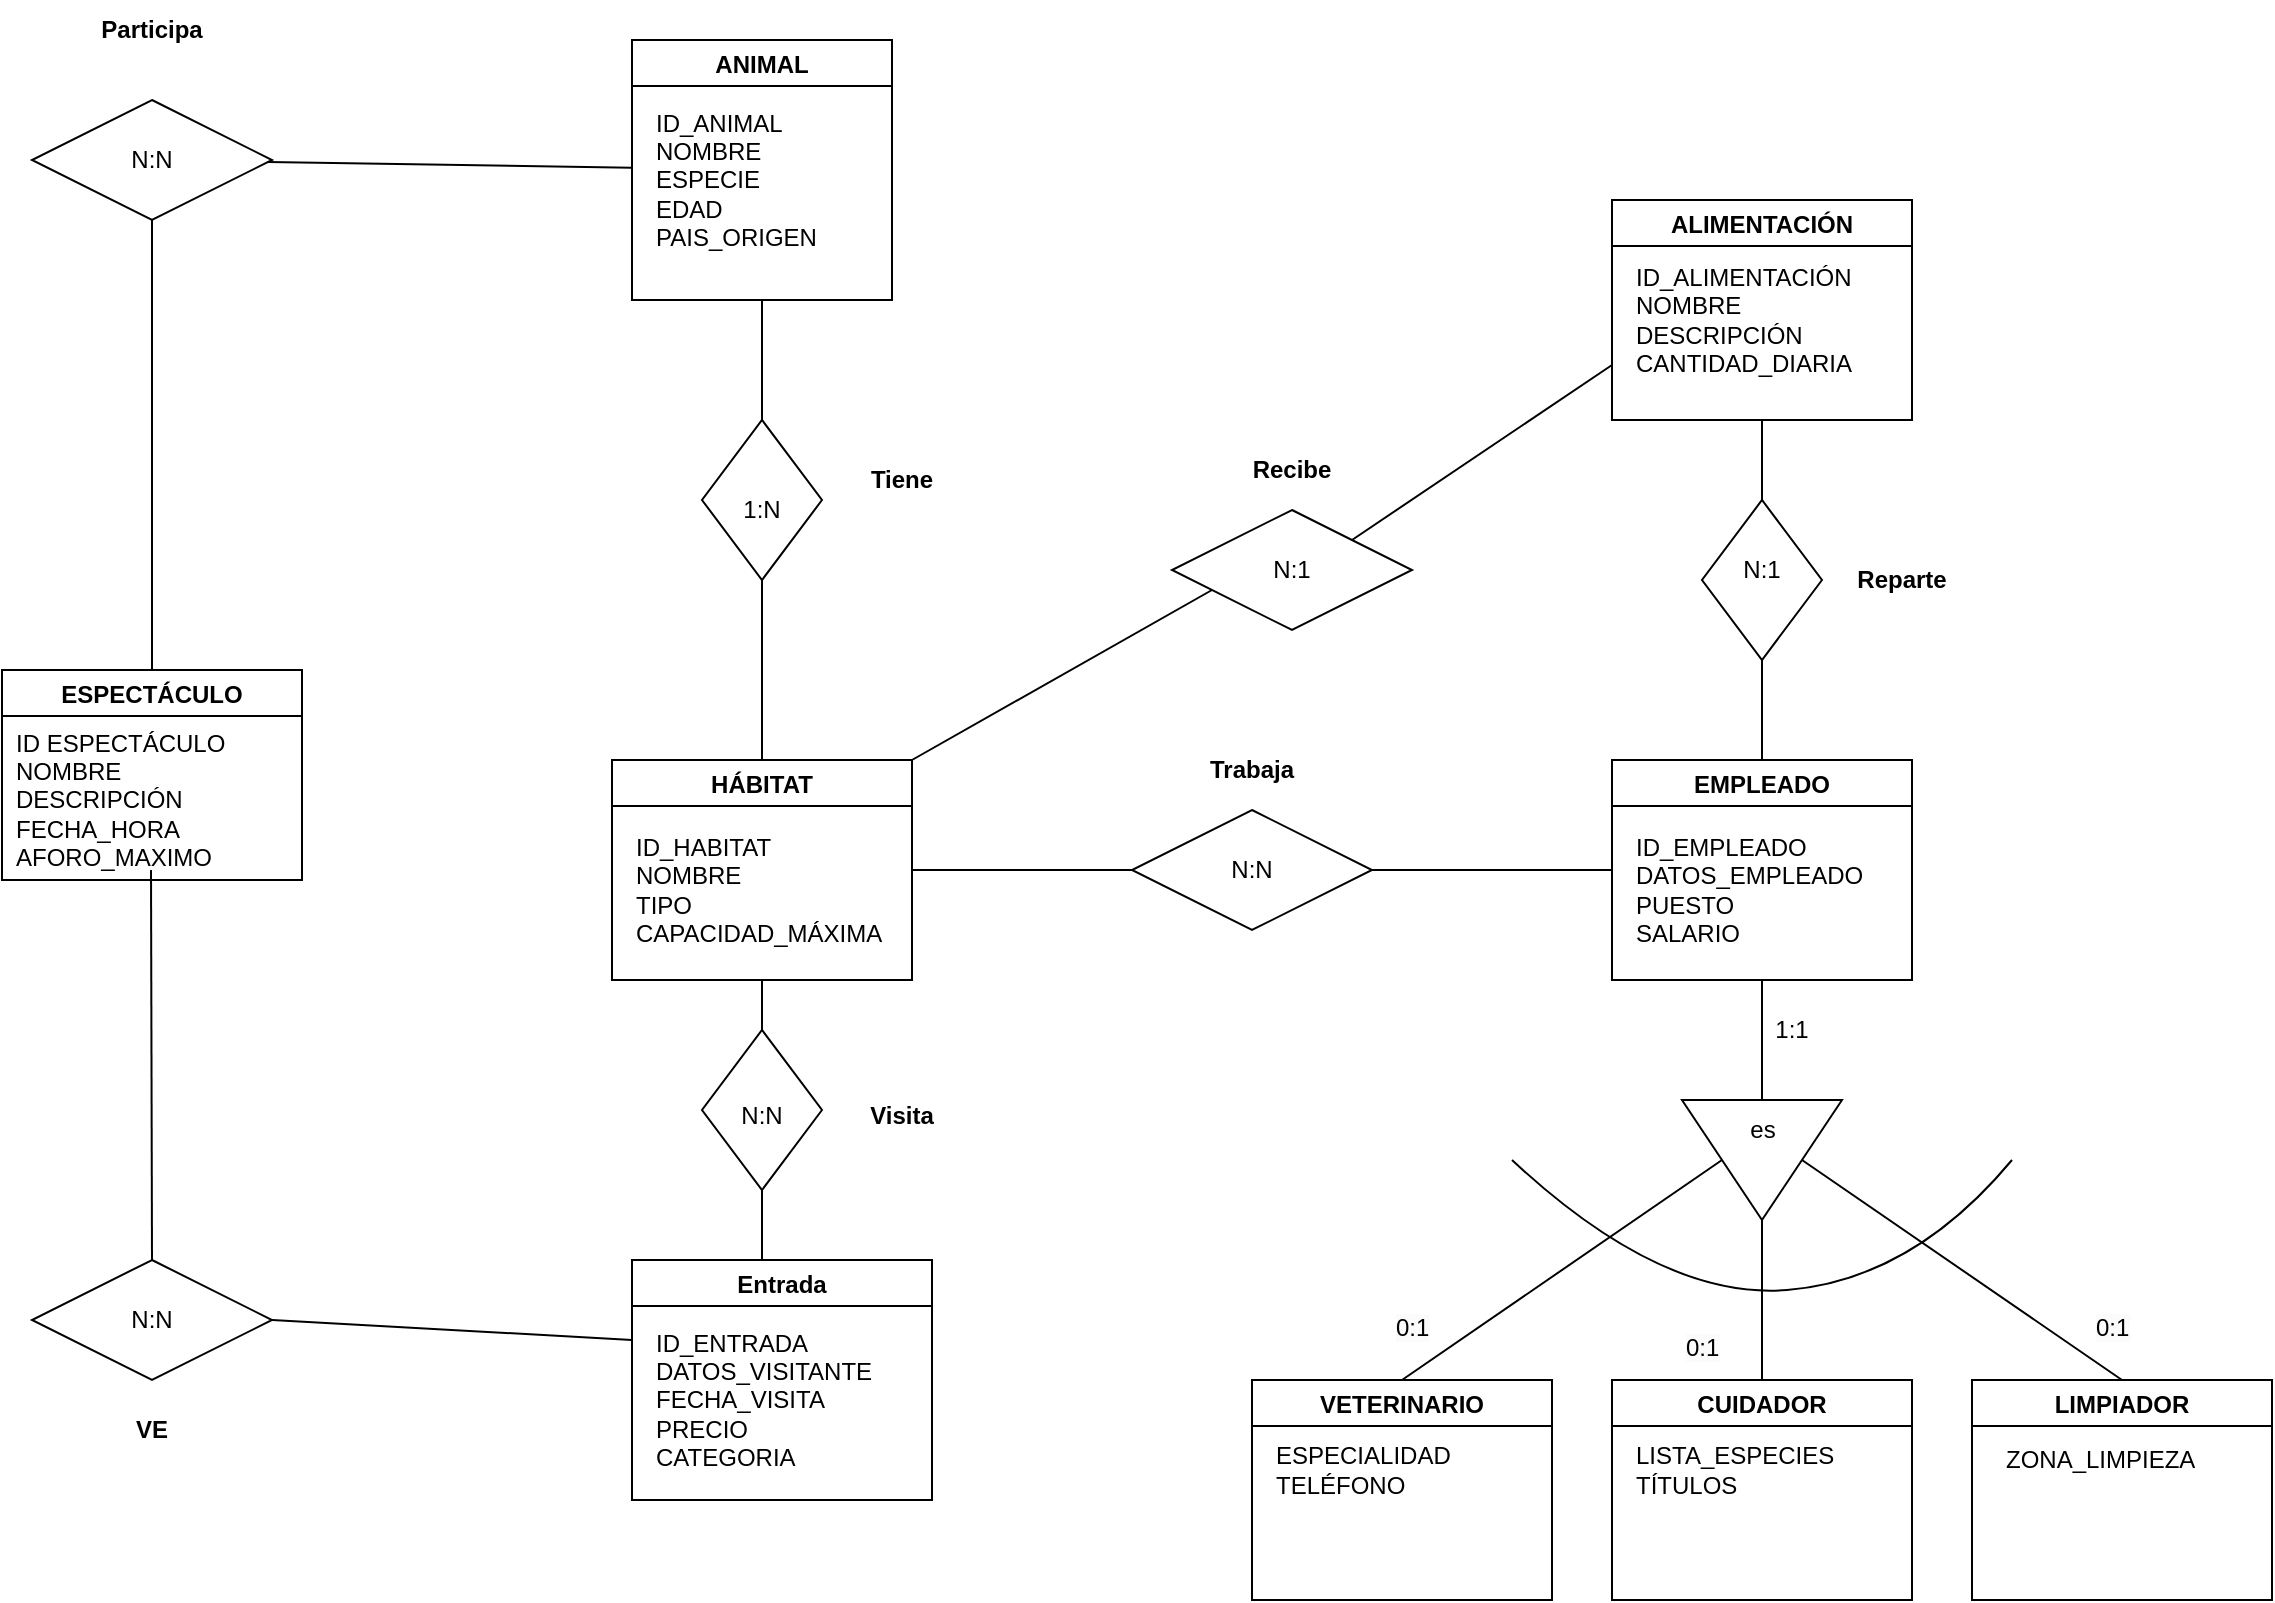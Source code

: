 <mxfile version="15.4.0" type="device"><diagram id="C5RBs43oDa-KdzZeNtuy" name="Page-1"><mxGraphModel dx="1679" dy="494" grid="1" gridSize="10" guides="1" tooltips="1" connect="1" arrows="1" fold="1" page="1" pageScale="1" pageWidth="827" pageHeight="1169" math="0" shadow="0"><root><mxCell id="WIyWlLk6GJQsqaUBKTNV-0"/><mxCell id="WIyWlLk6GJQsqaUBKTNV-1" parent="WIyWlLk6GJQsqaUBKTNV-0"/><mxCell id="YxoIRfYuSTvwmyHmI72a-3" value="ANIMAL" style="swimlane;" parent="WIyWlLk6GJQsqaUBKTNV-1" vertex="1"><mxGeometry x="170" y="120" width="130" height="130" as="geometry"><mxRectangle x="60" y="50" width="70" height="23" as="alternateBounds"/></mxGeometry></mxCell><mxCell id="YxoIRfYuSTvwmyHmI72a-7" value="ID_ANIMAL&lt;br&gt;NOMBRE&lt;br&gt;ESPECIE&lt;br&gt;EDAD&lt;br&gt;PAIS_ORIGEN" style="text;html=1;align=left;verticalAlign=middle;resizable=0;points=[];autosize=1;strokeColor=none;fillColor=none;" parent="YxoIRfYuSTvwmyHmI72a-3" vertex="1"><mxGeometry x="10" y="30" width="100" height="80" as="geometry"/></mxCell><mxCell id="YxoIRfYuSTvwmyHmI72a-8" value="HÁBITAT" style="swimlane;" parent="WIyWlLk6GJQsqaUBKTNV-1" vertex="1"><mxGeometry x="160" y="480" width="150" height="110" as="geometry"><mxRectangle x="200" y="50" width="80" height="23" as="alternateBounds"/></mxGeometry></mxCell><mxCell id="YxoIRfYuSTvwmyHmI72a-9" value="ID_HABITAT&lt;br&gt;NOMBRE&lt;br&gt;TIPO&lt;br&gt;CAPACIDAD_MÁXIMA" style="text;html=1;strokeColor=none;fillColor=none;align=left;verticalAlign=middle;whiteSpace=wrap;rounded=0;" parent="YxoIRfYuSTvwmyHmI72a-8" vertex="1"><mxGeometry x="10" y="25" width="130" height="80" as="geometry"/></mxCell><mxCell id="YxoIRfYuSTvwmyHmI72a-10" value="ALIMENTACIÓN" style="swimlane;" parent="WIyWlLk6GJQsqaUBKTNV-1" vertex="1"><mxGeometry x="660" y="200" width="150" height="110" as="geometry"><mxRectangle x="400" y="50" width="120" height="23" as="alternateBounds"/></mxGeometry></mxCell><mxCell id="YxoIRfYuSTvwmyHmI72a-11" value="ID_ALIMENTACIÓN&amp;nbsp;&lt;br&gt;NOMBRE&lt;br&gt;DESCRIPCIÓN&lt;br&gt;CANTIDAD_DIARIA" style="text;html=1;align=left;verticalAlign=middle;resizable=0;points=[];autosize=1;strokeColor=none;fillColor=none;" parent="YxoIRfYuSTvwmyHmI72a-10" vertex="1"><mxGeometry x="10" y="30" width="130" height="60" as="geometry"/></mxCell><mxCell id="YxoIRfYuSTvwmyHmI72a-12" value="EMPLEADO" style="swimlane;" parent="WIyWlLk6GJQsqaUBKTNV-1" vertex="1"><mxGeometry x="660" y="480" width="150" height="110" as="geometry"><mxRectangle x="640" y="50" width="100" height="23" as="alternateBounds"/></mxGeometry></mxCell><mxCell id="YxoIRfYuSTvwmyHmI72a-13" value="ID_EMPLEADO&lt;br&gt;DATOS_EMPLEADO&lt;br&gt;PUESTO&lt;br&gt;SALARIO" style="text;html=1;align=left;verticalAlign=middle;resizable=0;points=[];autosize=1;strokeColor=none;fillColor=none;" parent="YxoIRfYuSTvwmyHmI72a-12" vertex="1"><mxGeometry x="10" y="35" width="130" height="60" as="geometry"/></mxCell><mxCell id="YxoIRfYuSTvwmyHmI72a-14" value="ESPECTÁCULO" style="swimlane;" parent="WIyWlLk6GJQsqaUBKTNV-1" vertex="1"><mxGeometry x="-145" y="435" width="150" height="105" as="geometry"><mxRectangle x="170" y="250" width="120" height="23" as="alternateBounds"/></mxGeometry></mxCell><mxCell id="YxoIRfYuSTvwmyHmI72a-16" value="ID ESPECTÁCULO&lt;br&gt;NOMBRE&lt;br&gt;DESCRIPCIÓN&lt;br&gt;FECHA_HORA&lt;br&gt;AFORO_MAXIMO" style="text;html=1;align=left;verticalAlign=middle;resizable=0;points=[];autosize=1;strokeColor=none;fillColor=none;" parent="YxoIRfYuSTvwmyHmI72a-14" vertex="1"><mxGeometry x="5" y="25" width="120" height="80" as="geometry"/></mxCell><mxCell id="vBIdpSivlz-trKIh2wIM-1" value="" style="endArrow=none;html=1;rounded=0;entryX=0.5;entryY=0;entryDx=0;entryDy=0;" parent="WIyWlLk6GJQsqaUBKTNV-1" source="vBIdpSivlz-trKIh2wIM-16" edge="1"><mxGeometry relative="1" as="geometry"><mxPoint x="430" y="530" as="sourcePoint"/><mxPoint x="235" y="730" as="targetPoint"/></mxGeometry></mxCell><mxCell id="vBIdpSivlz-trKIh2wIM-2" value="" style="endArrow=none;html=1;rounded=0;" parent="WIyWlLk6GJQsqaUBKTNV-1" source="vBIdpSivlz-trKIh2wIM-23" target="YxoIRfYuSTvwmyHmI72a-10" edge="1"><mxGeometry relative="1" as="geometry"><mxPoint x="470" y="434" as="sourcePoint"/><mxPoint x="565" y="495" as="targetPoint"/></mxGeometry></mxCell><mxCell id="vBIdpSivlz-trKIh2wIM-3" value="" style="endArrow=none;html=1;rounded=0;" parent="WIyWlLk6GJQsqaUBKTNV-1" source="vBIdpSivlz-trKIh2wIM-29" target="YxoIRfYuSTvwmyHmI72a-14" edge="1"><mxGeometry relative="1" as="geometry"><mxPoint x="480" y="444" as="sourcePoint"/><mxPoint x="575" y="505" as="targetPoint"/></mxGeometry></mxCell><mxCell id="vBIdpSivlz-trKIh2wIM-4" value="" style="endArrow=none;html=1;rounded=0;entryX=0.5;entryY=0;entryDx=0;entryDy=0;" parent="WIyWlLk6GJQsqaUBKTNV-1" source="YxoIRfYuSTvwmyHmI72a-3" target="YxoIRfYuSTvwmyHmI72a-8" edge="1"><mxGeometry relative="1" as="geometry"><mxPoint x="490" y="454" as="sourcePoint"/><mxPoint x="585" y="515" as="targetPoint"/></mxGeometry></mxCell><mxCell id="vBIdpSivlz-trKIh2wIM-6" value="" style="endArrow=none;html=1;rounded=0;entryX=0;entryY=0.5;entryDx=0;entryDy=0;exitX=1;exitY=0.5;exitDx=0;exitDy=0;" parent="WIyWlLk6GJQsqaUBKTNV-1" source="vBIdpSivlz-trKIh2wIM-14" target="YxoIRfYuSTvwmyHmI72a-12" edge="1"><mxGeometry relative="1" as="geometry"><mxPoint x="510" y="544" as="sourcePoint"/><mxPoint x="605" y="605" as="targetPoint"/></mxGeometry></mxCell><mxCell id="vBIdpSivlz-trKIh2wIM-7" value="" style="endArrow=none;html=1;rounded=0;entryX=0;entryY=0.75;entryDx=0;entryDy=0;exitX=1;exitY=0;exitDx=0;exitDy=0;" parent="WIyWlLk6GJQsqaUBKTNV-1" source="vBIdpSivlz-trKIh2wIM-27" target="YxoIRfYuSTvwmyHmI72a-10" edge="1"><mxGeometry relative="1" as="geometry"><mxPoint x="520" y="484" as="sourcePoint"/><mxPoint x="615" y="545" as="targetPoint"/></mxGeometry></mxCell><mxCell id="vBIdpSivlz-trKIh2wIM-15" value="" style="endArrow=none;html=1;rounded=0;entryX=0;entryY=0.5;entryDx=0;entryDy=0;exitX=1;exitY=0.5;exitDx=0;exitDy=0;" parent="WIyWlLk6GJQsqaUBKTNV-1" source="YxoIRfYuSTvwmyHmI72a-8" target="vBIdpSivlz-trKIh2wIM-14" edge="1"><mxGeometry relative="1" as="geometry"><mxPoint x="310" y="465" as="sourcePoint"/><mxPoint x="660" y="465" as="targetPoint"/></mxGeometry></mxCell><mxCell id="vBIdpSivlz-trKIh2wIM-14" value="N:N" style="shape=rhombus;perimeter=rhombusPerimeter;whiteSpace=wrap;html=1;align=center;" parent="WIyWlLk6GJQsqaUBKTNV-1" vertex="1"><mxGeometry x="420" y="505" width="120" height="60" as="geometry"/></mxCell><mxCell id="vBIdpSivlz-trKIh2wIM-19" value="" style="endArrow=none;html=1;rounded=0;entryX=0;entryY=0.5;entryDx=0;entryDy=0;" parent="WIyWlLk6GJQsqaUBKTNV-1" source="YxoIRfYuSTvwmyHmI72a-8" target="vBIdpSivlz-trKIh2wIM-16" edge="1"><mxGeometry relative="1" as="geometry"><mxPoint x="235" y="590" as="sourcePoint"/><mxPoint x="235" y="730" as="targetPoint"/></mxGeometry></mxCell><mxCell id="vBIdpSivlz-trKIh2wIM-16" value="" style="shape=rhombus;perimeter=rhombusPerimeter;whiteSpace=wrap;html=1;align=center;rotation=90;" parent="WIyWlLk6GJQsqaUBKTNV-1" vertex="1"><mxGeometry x="195" y="625" width="80" height="60" as="geometry"/></mxCell><mxCell id="vBIdpSivlz-trKIh2wIM-20" value="&#10;&lt;span style=&quot;color: rgb(0, 0, 0); font-family: Helvetica; font-size: 12px; font-style: normal; font-variant-ligatures: normal; font-variant-caps: normal; font-weight: 400; letter-spacing: normal; orphans: 2; text-align: center; text-indent: 0px; text-transform: none; widows: 2; word-spacing: 0px; -webkit-text-stroke-width: 0px; background-color: rgb(255, 255, 255); text-decoration-thickness: initial; text-decoration-style: initial; text-decoration-color: initial; float: none; display: inline !important;&quot;&gt;N:N&lt;/span&gt;&#10;&#10;" style="text;html=1;strokeColor=none;fillColor=none;align=center;verticalAlign=middle;whiteSpace=wrap;rounded=0;" parent="WIyWlLk6GJQsqaUBKTNV-1" vertex="1"><mxGeometry x="205" y="650" width="60" height="30" as="geometry"/></mxCell><mxCell id="vBIdpSivlz-trKIh2wIM-21" value="" style="shape=rhombus;perimeter=rhombusPerimeter;whiteSpace=wrap;html=1;align=center;rotation=90;" parent="WIyWlLk6GJQsqaUBKTNV-1" vertex="1"><mxGeometry x="195" y="320" width="80" height="60" as="geometry"/></mxCell><mxCell id="vBIdpSivlz-trKIh2wIM-22" value="1:N" style="text;html=1;strokeColor=none;fillColor=none;align=center;verticalAlign=middle;whiteSpace=wrap;rounded=0;" parent="WIyWlLk6GJQsqaUBKTNV-1" vertex="1"><mxGeometry x="205" y="340" width="60" height="30" as="geometry"/></mxCell><mxCell id="vBIdpSivlz-trKIh2wIM-25" value="" style="endArrow=none;html=1;rounded=0;" parent="WIyWlLk6GJQsqaUBKTNV-1" source="YxoIRfYuSTvwmyHmI72a-12" target="vBIdpSivlz-trKIh2wIM-23" edge="1"><mxGeometry relative="1" as="geometry"><mxPoint x="735" y="480" as="sourcePoint"/><mxPoint x="735" y="310" as="targetPoint"/></mxGeometry></mxCell><mxCell id="vBIdpSivlz-trKIh2wIM-23" value="" style="shape=rhombus;perimeter=rhombusPerimeter;whiteSpace=wrap;html=1;align=center;rotation=90;" parent="WIyWlLk6GJQsqaUBKTNV-1" vertex="1"><mxGeometry x="695" y="360" width="80" height="60" as="geometry"/></mxCell><mxCell id="vBIdpSivlz-trKIh2wIM-26" value="N:1" style="text;html=1;strokeColor=none;fillColor=none;align=center;verticalAlign=middle;whiteSpace=wrap;rounded=0;" parent="WIyWlLk6GJQsqaUBKTNV-1" vertex="1"><mxGeometry x="705" y="370" width="60" height="30" as="geometry"/></mxCell><mxCell id="vBIdpSivlz-trKIh2wIM-28" value="" style="endArrow=none;html=1;rounded=0;entryX=0;entryY=0.75;entryDx=0;entryDy=0;exitX=1;exitY=0;exitDx=0;exitDy=0;" parent="WIyWlLk6GJQsqaUBKTNV-1" source="YxoIRfYuSTvwmyHmI72a-8" target="vBIdpSivlz-trKIh2wIM-27" edge="1"><mxGeometry relative="1" as="geometry"><mxPoint x="310" y="480" as="sourcePoint"/><mxPoint x="660" y="283" as="targetPoint"/></mxGeometry></mxCell><mxCell id="vBIdpSivlz-trKIh2wIM-27" value="N:1" style="shape=rhombus;perimeter=rhombusPerimeter;whiteSpace=wrap;html=1;align=center;" parent="WIyWlLk6GJQsqaUBKTNV-1" vertex="1"><mxGeometry x="440" y="355" width="120" height="60" as="geometry"/></mxCell><mxCell id="vBIdpSivlz-trKIh2wIM-30" value="" style="endArrow=none;html=1;rounded=0;" parent="WIyWlLk6GJQsqaUBKTNV-1" source="YxoIRfYuSTvwmyHmI72a-3" target="vBIdpSivlz-trKIh2wIM-29" edge="1"><mxGeometry relative="1" as="geometry"><mxPoint x="300" y="173" as="sourcePoint"/><mxPoint x="660" y="104" as="targetPoint"/></mxGeometry></mxCell><mxCell id="vBIdpSivlz-trKIh2wIM-29" value="N:N" style="shape=rhombus;perimeter=rhombusPerimeter;whiteSpace=wrap;html=1;align=center;" parent="WIyWlLk6GJQsqaUBKTNV-1" vertex="1"><mxGeometry x="-130" y="150" width="120" height="60" as="geometry"/></mxCell><mxCell id="vBIdpSivlz-trKIh2wIM-31" value="VETERINARIO" style="swimlane;" parent="WIyWlLk6GJQsqaUBKTNV-1" vertex="1"><mxGeometry x="480" y="790" width="150" height="110" as="geometry"><mxRectangle x="640" y="50" width="100" height="23" as="alternateBounds"/></mxGeometry></mxCell><mxCell id="vBIdpSivlz-trKIh2wIM-32" value="ESPECIALIDAD&lt;br&gt;TELÉFONO" style="text;html=1;align=left;verticalAlign=middle;resizable=0;points=[];autosize=1;strokeColor=none;fillColor=none;" parent="vBIdpSivlz-trKIh2wIM-31" vertex="1"><mxGeometry x="10" y="25" width="110" height="40" as="geometry"/></mxCell><mxCell id="vBIdpSivlz-trKIh2wIM-33" value="CUIDADOR" style="swimlane;" parent="WIyWlLk6GJQsqaUBKTNV-1" vertex="1"><mxGeometry x="660" y="790" width="150" height="110" as="geometry"><mxRectangle x="640" y="50" width="100" height="23" as="alternateBounds"/></mxGeometry></mxCell><mxCell id="vBIdpSivlz-trKIh2wIM-43" value="LISTA_ESPECIES&lt;br&gt;TÍTULOS&lt;br&gt;" style="text;html=1;align=left;verticalAlign=middle;resizable=0;points=[];autosize=1;strokeColor=none;fillColor=none;" parent="vBIdpSivlz-trKIh2wIM-33" vertex="1"><mxGeometry x="10" y="25" width="120" height="40" as="geometry"/></mxCell><mxCell id="vBIdpSivlz-trKIh2wIM-35" value="LIMPIADOR" style="swimlane;" parent="WIyWlLk6GJQsqaUBKTNV-1" vertex="1"><mxGeometry x="840" y="790" width="150" height="110" as="geometry"><mxRectangle x="640" y="50" width="100" height="23" as="alternateBounds"/></mxGeometry></mxCell><mxCell id="vBIdpSivlz-trKIh2wIM-36" value="ZONA_LIMPIEZA" style="text;html=1;align=left;verticalAlign=middle;resizable=0;points=[];autosize=1;strokeColor=none;fillColor=none;" parent="vBIdpSivlz-trKIh2wIM-35" vertex="1"><mxGeometry x="15" y="25" width="120" height="30" as="geometry"/></mxCell><mxCell id="vBIdpSivlz-trKIh2wIM-37" value="" style="triangle;whiteSpace=wrap;html=1;rotation=90;" parent="WIyWlLk6GJQsqaUBKTNV-1" vertex="1"><mxGeometry x="705" y="640" width="60" height="80" as="geometry"/></mxCell><mxCell id="vBIdpSivlz-trKIh2wIM-38" value="es" style="text;html=1;strokeColor=none;fillColor=none;align=center;verticalAlign=middle;whiteSpace=wrap;rounded=0;" parent="WIyWlLk6GJQsqaUBKTNV-1" vertex="1"><mxGeometry x="717.5" y="657.5" width="35" height="15" as="geometry"/></mxCell><mxCell id="vBIdpSivlz-trKIh2wIM-39" value="" style="endArrow=none;html=1;rounded=0;entryX=0.5;entryY=1;entryDx=0;entryDy=0;exitX=0;exitY=0.5;exitDx=0;exitDy=0;" parent="WIyWlLk6GJQsqaUBKTNV-1" source="vBIdpSivlz-trKIh2wIM-37" target="YxoIRfYuSTvwmyHmI72a-12" edge="1"><mxGeometry relative="1" as="geometry"><mxPoint x="550" y="545" as="sourcePoint"/><mxPoint x="670" y="545" as="targetPoint"/></mxGeometry></mxCell><mxCell id="vBIdpSivlz-trKIh2wIM-40" value="" style="endArrow=none;html=1;rounded=0;entryX=0.5;entryY=1;entryDx=0;entryDy=0;exitX=0.5;exitY=0;exitDx=0;exitDy=0;" parent="WIyWlLk6GJQsqaUBKTNV-1" source="vBIdpSivlz-trKIh2wIM-31" target="vBIdpSivlz-trKIh2wIM-37" edge="1"><mxGeometry relative="1" as="geometry"><mxPoint x="560" y="555" as="sourcePoint"/><mxPoint x="680" y="555" as="targetPoint"/></mxGeometry></mxCell><mxCell id="vBIdpSivlz-trKIh2wIM-41" value="" style="endArrow=none;html=1;rounded=0;entryX=1;entryY=0.5;entryDx=0;entryDy=0;exitX=0.5;exitY=0;exitDx=0;exitDy=0;" parent="WIyWlLk6GJQsqaUBKTNV-1" source="vBIdpSivlz-trKIh2wIM-33" target="vBIdpSivlz-trKIh2wIM-37" edge="1"><mxGeometry relative="1" as="geometry"><mxPoint x="570" y="565" as="sourcePoint"/><mxPoint x="690" y="565" as="targetPoint"/></mxGeometry></mxCell><mxCell id="vBIdpSivlz-trKIh2wIM-42" value="" style="endArrow=none;html=1;rounded=0;entryX=0.5;entryY=0;entryDx=0;entryDy=0;exitX=0.5;exitY=0;exitDx=0;exitDy=0;" parent="WIyWlLk6GJQsqaUBKTNV-1" source="vBIdpSivlz-trKIh2wIM-35" target="vBIdpSivlz-trKIh2wIM-37" edge="1"><mxGeometry relative="1" as="geometry"><mxPoint x="580" y="575" as="sourcePoint"/><mxPoint x="700" y="575" as="targetPoint"/></mxGeometry></mxCell><mxCell id="vBIdpSivlz-trKIh2wIM-44" value="1:1" style="text;html=1;strokeColor=none;fillColor=none;align=center;verticalAlign=middle;whiteSpace=wrap;rounded=0;" parent="WIyWlLk6GJQsqaUBKTNV-1" vertex="1"><mxGeometry x="720" y="600" width="60" height="30" as="geometry"/></mxCell><mxCell id="vBIdpSivlz-trKIh2wIM-45" value="&lt;span style=&quot;color: rgb(0, 0, 0); font-family: Helvetica; font-size: 12px; font-style: normal; font-variant-ligatures: normal; font-variant-caps: normal; font-weight: 400; letter-spacing: normal; orphans: 2; text-align: center; text-indent: 0px; text-transform: none; widows: 2; word-spacing: 0px; -webkit-text-stroke-width: 0px; background-color: rgb(251, 251, 251); text-decoration-thickness: initial; text-decoration-style: initial; text-decoration-color: initial; float: none; display: inline !important;&quot;&gt;0:1&lt;/span&gt;" style="text;whiteSpace=wrap;html=1;" parent="WIyWlLk6GJQsqaUBKTNV-1" vertex="1"><mxGeometry x="550" y="750" width="50" height="40" as="geometry"/></mxCell><mxCell id="vBIdpSivlz-trKIh2wIM-46" value="&lt;span style=&quot;color: rgb(0, 0, 0); font-family: Helvetica; font-size: 12px; font-style: normal; font-variant-ligatures: normal; font-variant-caps: normal; font-weight: 400; letter-spacing: normal; orphans: 2; text-align: center; text-indent: 0px; text-transform: none; widows: 2; word-spacing: 0px; -webkit-text-stroke-width: 0px; background-color: rgb(251, 251, 251); text-decoration-thickness: initial; text-decoration-style: initial; text-decoration-color: initial; float: none; display: inline !important;&quot;&gt;0:1&lt;/span&gt;" style="text;whiteSpace=wrap;html=1;" parent="WIyWlLk6GJQsqaUBKTNV-1" vertex="1"><mxGeometry x="695" y="760" width="50" height="40" as="geometry"/></mxCell><mxCell id="vBIdpSivlz-trKIh2wIM-47" value="&lt;span style=&quot;color: rgb(0, 0, 0); font-family: Helvetica; font-size: 12px; font-style: normal; font-variant-ligatures: normal; font-variant-caps: normal; font-weight: 400; letter-spacing: normal; orphans: 2; text-align: center; text-indent: 0px; text-transform: none; widows: 2; word-spacing: 0px; -webkit-text-stroke-width: 0px; background-color: rgb(251, 251, 251); text-decoration-thickness: initial; text-decoration-style: initial; text-decoration-color: initial; float: none; display: inline !important;&quot;&gt;0:1&lt;/span&gt;" style="text;whiteSpace=wrap;html=1;" parent="WIyWlLk6GJQsqaUBKTNV-1" vertex="1"><mxGeometry x="900" y="750" width="40" height="40" as="geometry"/></mxCell><mxCell id="vBIdpSivlz-trKIh2wIM-49" value="" style="curved=1;endArrow=none;html=1;rounded=0;endFill=0;" parent="WIyWlLk6GJQsqaUBKTNV-1" edge="1"><mxGeometry width="50" height="50" relative="1" as="geometry"><mxPoint x="610" y="680" as="sourcePoint"/><mxPoint x="860" y="680" as="targetPoint"/><Array as="points"><mxPoint x="685" y="750"/><mxPoint x="810" y="740"/></Array></mxGeometry></mxCell><mxCell id="ILB2iNEaMgEuNSSPJGyI-0" value="&lt;b&gt;Participa&lt;/b&gt;" style="text;html=1;strokeColor=none;fillColor=none;align=center;verticalAlign=middle;whiteSpace=wrap;rounded=0;" parent="WIyWlLk6GJQsqaUBKTNV-1" vertex="1"><mxGeometry x="-100" y="100" width="60" height="30" as="geometry"/></mxCell><mxCell id="ILB2iNEaMgEuNSSPJGyI-1" value="&lt;b&gt;Tiene&lt;/b&gt;" style="text;html=1;strokeColor=none;fillColor=none;align=center;verticalAlign=middle;whiteSpace=wrap;rounded=0;" parent="WIyWlLk6GJQsqaUBKTNV-1" vertex="1"><mxGeometry x="275" y="325" width="60" height="30" as="geometry"/></mxCell><mxCell id="ILB2iNEaMgEuNSSPJGyI-2" value="&lt;b&gt;Recibe&lt;/b&gt;" style="text;html=1;strokeColor=none;fillColor=none;align=center;verticalAlign=middle;whiteSpace=wrap;rounded=0;" parent="WIyWlLk6GJQsqaUBKTNV-1" vertex="1"><mxGeometry x="470" y="320" width="60" height="30" as="geometry"/></mxCell><mxCell id="ILB2iNEaMgEuNSSPJGyI-3" value="&lt;b&gt;Visita&lt;/b&gt;" style="text;html=1;strokeColor=none;fillColor=none;align=center;verticalAlign=middle;whiteSpace=wrap;rounded=0;" parent="WIyWlLk6GJQsqaUBKTNV-1" vertex="1"><mxGeometry x="275" y="642.5" width="60" height="30" as="geometry"/></mxCell><mxCell id="ILB2iNEaMgEuNSSPJGyI-4" value="&lt;b&gt;Trabaja&lt;/b&gt;" style="text;html=1;strokeColor=none;fillColor=none;align=center;verticalAlign=middle;whiteSpace=wrap;rounded=0;" parent="WIyWlLk6GJQsqaUBKTNV-1" vertex="1"><mxGeometry x="450" y="470" width="60" height="30" as="geometry"/></mxCell><mxCell id="ILB2iNEaMgEuNSSPJGyI-5" value="&lt;b&gt;Reparte&lt;/b&gt;" style="text;html=1;strokeColor=none;fillColor=none;align=center;verticalAlign=middle;whiteSpace=wrap;rounded=0;" parent="WIyWlLk6GJQsqaUBKTNV-1" vertex="1"><mxGeometry x="775" y="375" width="60" height="30" as="geometry"/></mxCell><mxCell id="G3pvtwmEnQgLGJVVy0WZ-0" value="Entrada" style="swimlane;" vertex="1" parent="WIyWlLk6GJQsqaUBKTNV-1"><mxGeometry x="170" y="730" width="150" height="120" as="geometry"/></mxCell><mxCell id="G3pvtwmEnQgLGJVVy0WZ-1" value="ID_ENTRADA&lt;br&gt;DATOS_VISITANTE&lt;br&gt;FECHA_VISITA&lt;br&gt;PRECIO&lt;br&gt;CATEGORIA" style="text;html=1;align=left;verticalAlign=middle;resizable=0;points=[];autosize=1;strokeColor=none;fillColor=none;" vertex="1" parent="G3pvtwmEnQgLGJVVy0WZ-0"><mxGeometry x="10" y="30" width="120" height="80" as="geometry"/></mxCell><mxCell id="G3pvtwmEnQgLGJVVy0WZ-2" value="N:N" style="shape=rhombus;perimeter=rhombusPerimeter;whiteSpace=wrap;html=1;align=center;" vertex="1" parent="WIyWlLk6GJQsqaUBKTNV-1"><mxGeometry x="-130" y="730" width="120" height="60" as="geometry"/></mxCell><mxCell id="G3pvtwmEnQgLGJVVy0WZ-3" value="" style="endArrow=none;html=1;rounded=0;" edge="1" parent="WIyWlLk6GJQsqaUBKTNV-1"><mxGeometry relative="1" as="geometry"><mxPoint x="-10" y="760" as="sourcePoint"/><mxPoint x="170" y="770" as="targetPoint"/></mxGeometry></mxCell><mxCell id="G3pvtwmEnQgLGJVVy0WZ-4" value="" style="endArrow=none;html=1;rounded=0;entryX=0.5;entryY=0;entryDx=0;entryDy=0;" edge="1" parent="WIyWlLk6GJQsqaUBKTNV-1" target="G3pvtwmEnQgLGJVVy0WZ-2"><mxGeometry relative="1" as="geometry"><mxPoint x="-70.5" y="535" as="sourcePoint"/><mxPoint x="-70.5" y="760" as="targetPoint"/></mxGeometry></mxCell><mxCell id="G3pvtwmEnQgLGJVVy0WZ-5" value="&lt;b&gt;VE&lt;/b&gt;" style="text;html=1;strokeColor=none;fillColor=none;align=center;verticalAlign=middle;whiteSpace=wrap;rounded=0;" vertex="1" parent="WIyWlLk6GJQsqaUBKTNV-1"><mxGeometry x="-100" y="800" width="60" height="30" as="geometry"/></mxCell></root></mxGraphModel></diagram></mxfile>